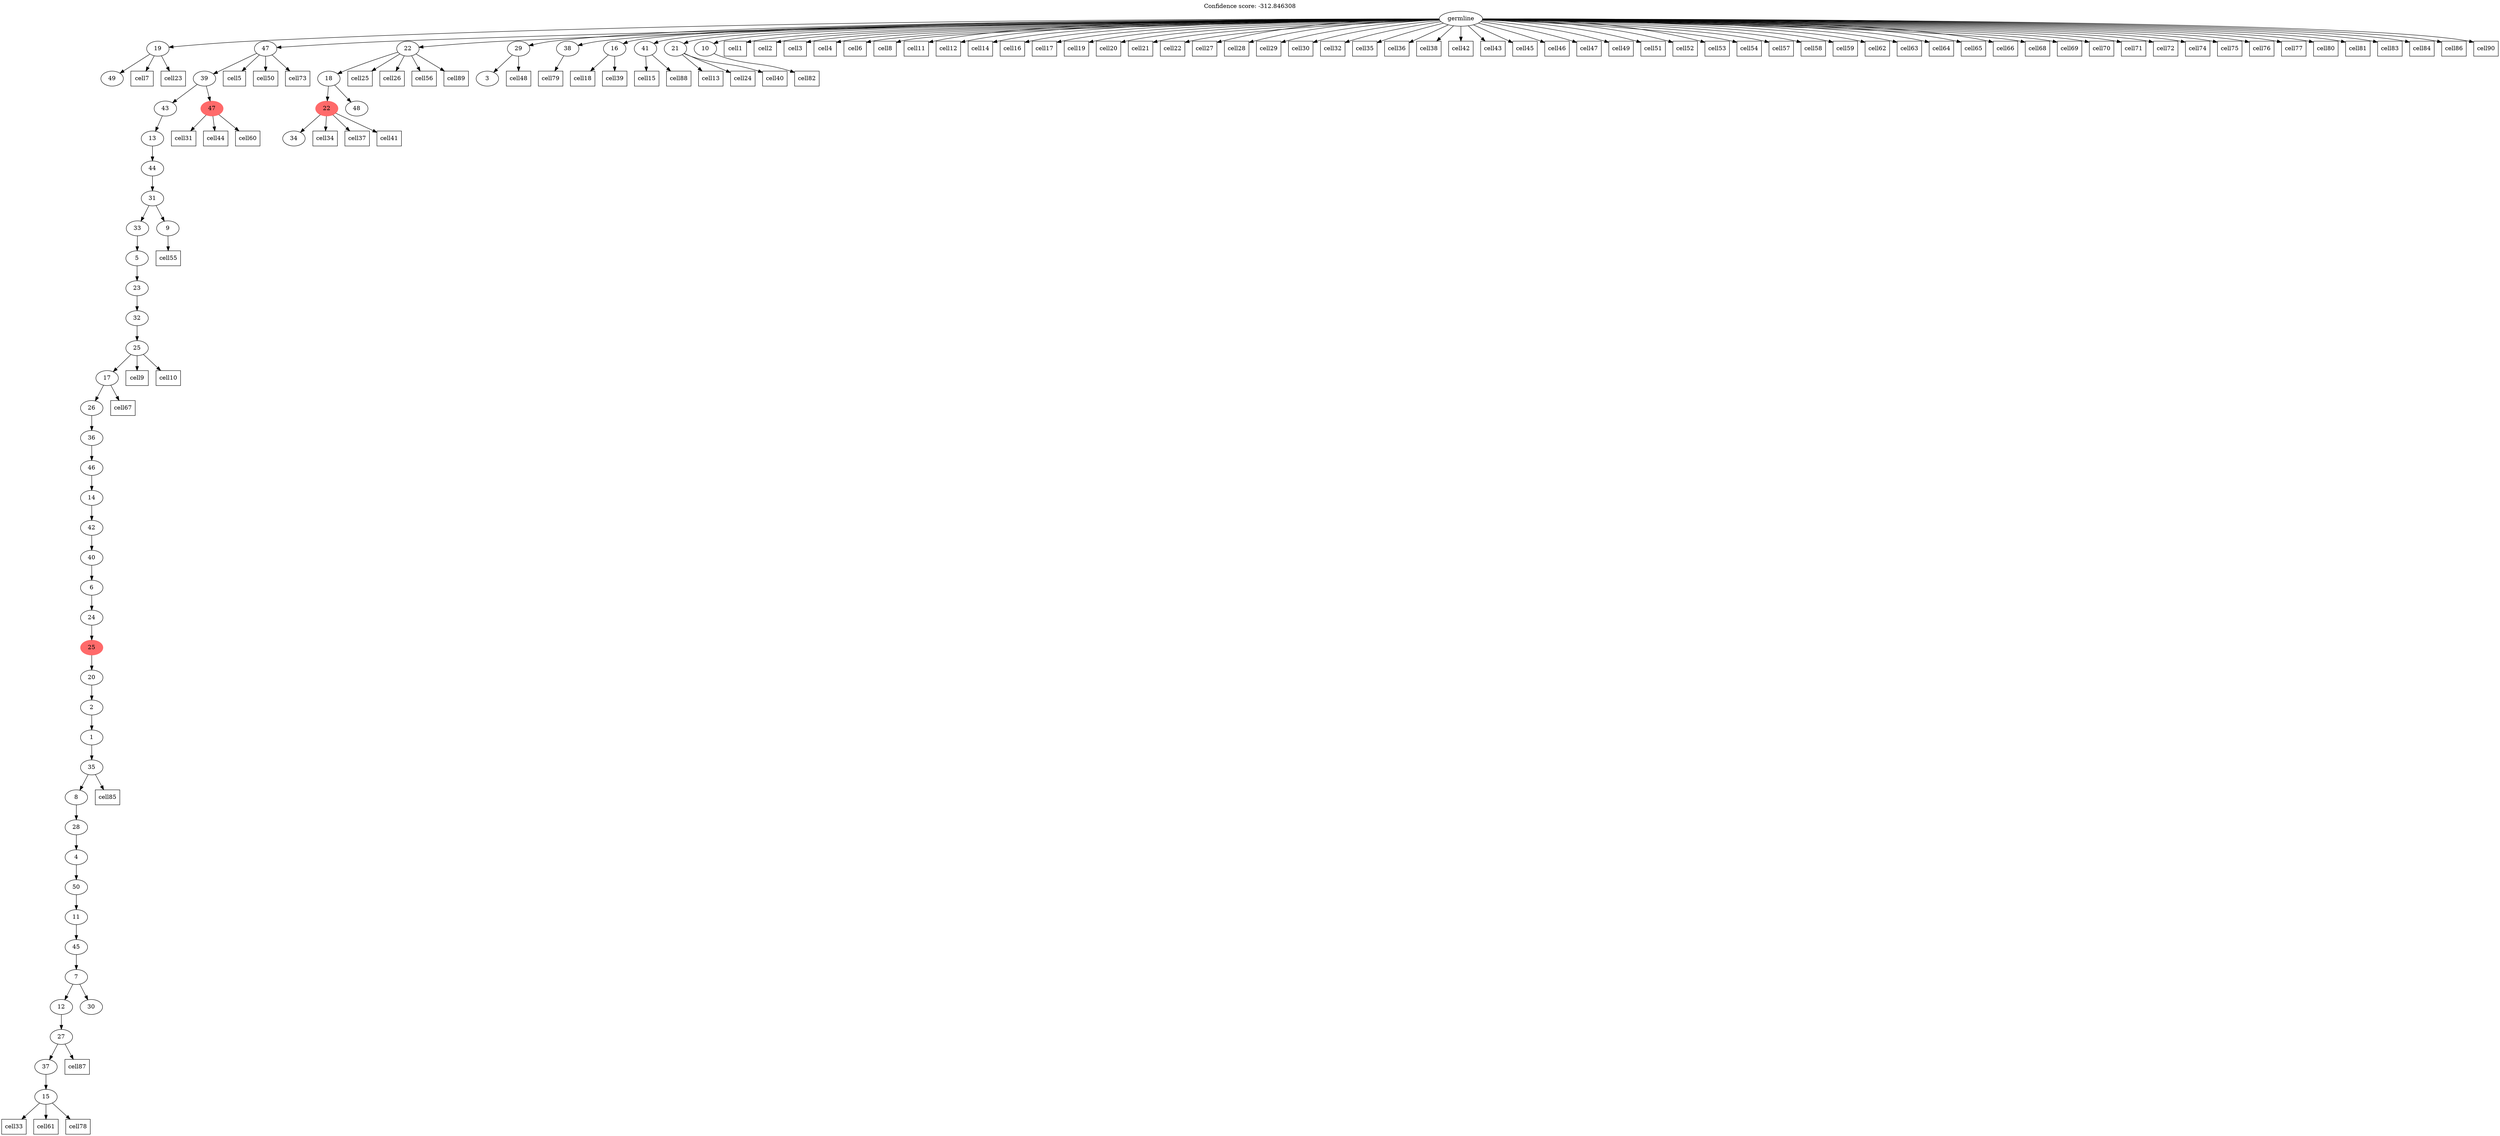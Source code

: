 digraph g {
	"50" -> "51";
	"51" [label="49"];
	"45" -> "46";
	"46" [label="15"];
	"44" -> "45";
	"45" [label="37"];
	"43" -> "44";
	"44" [label="27"];
	"42" -> "43";
	"43" [label="12"];
	"42" -> "47";
	"47" [label="30"];
	"41" -> "42";
	"42" [label="7"];
	"40" -> "41";
	"41" [label="45"];
	"39" -> "40";
	"40" [label="11"];
	"38" -> "39";
	"39" [label="50"];
	"37" -> "38";
	"38" [label="4"];
	"36" -> "37";
	"37" [label="28"];
	"35" -> "36";
	"36" [label="8"];
	"34" -> "35";
	"35" [label="35"];
	"33" -> "34";
	"34" [label="1"];
	"32" -> "33";
	"33" [label="2"];
	"31" -> "32";
	"32" [label="20"];
	"30" -> "31";
	"31" [color=indianred1, style=filled, label="25"];
	"29" -> "30";
	"30" [label="24"];
	"28" -> "29";
	"29" [label="6"];
	"27" -> "28";
	"28" [label="40"];
	"26" -> "27";
	"27" [label="42"];
	"25" -> "26";
	"26" [label="14"];
	"24" -> "25";
	"25" [label="46"];
	"23" -> "24";
	"24" [label="36"];
	"22" -> "23";
	"23" [label="26"];
	"21" -> "22";
	"22" [label="17"];
	"20" -> "21";
	"21" [label="25"];
	"19" -> "20";
	"20" [label="32"];
	"18" -> "19";
	"19" [label="23"];
	"17" -> "18";
	"18" [label="5"];
	"16" -> "17";
	"17" [label="33"];
	"16" -> "48";
	"48" [label="9"];
	"15" -> "16";
	"16" [label="31"];
	"14" -> "15";
	"15" [label="44"];
	"13" -> "14";
	"14" [label="13"];
	"12" -> "13";
	"13" [label="43"];
	"12" -> "49";
	"49" [color=indianred1, style=filled, label="47"];
	"11" -> "12";
	"12" [label="39"];
	"5" -> "6";
	"6" [label="34"];
	"4" -> "5";
	"5" [color=indianred1, style=filled, label="22"];
	"4" -> "7";
	"7" [label="48"];
	"3" -> "4";
	"4" [label="18"];
	"1" -> "2";
	"2" [label="3"];
	"0" -> "1";
	"1" [label="29"];
	"0" -> "3";
	"3" [label="22"];
	"0" -> "8";
	"8" [label="38"];
	"0" -> "9";
	"9" [label="16"];
	"0" -> "10";
	"10" [label="41"];
	"0" -> "11";
	"11" [label="47"];
	"0" -> "50";
	"50" [label="19"];
	"0" -> "52";
	"52" [label="21"];
	"0" -> "53";
	"53" [label="10"];
	"0" [label="germline"];
	"0" -> "cell1";
	"cell1" [shape=box];
	"0" -> "cell2";
	"cell2" [shape=box];
	"0" -> "cell3";
	"cell3" [shape=box];
	"0" -> "cell4";
	"cell4" [shape=box];
	"11" -> "cell5";
	"cell5" [shape=box];
	"0" -> "cell6";
	"cell6" [shape=box];
	"50" -> "cell7";
	"cell7" [shape=box];
	"0" -> "cell8";
	"cell8" [shape=box];
	"21" -> "cell9";
	"cell9" [shape=box];
	"21" -> "cell10";
	"cell10" [shape=box];
	"0" -> "cell11";
	"cell11" [shape=box];
	"0" -> "cell12";
	"cell12" [shape=box];
	"52" -> "cell13";
	"cell13" [shape=box];
	"0" -> "cell14";
	"cell14" [shape=box];
	"10" -> "cell15";
	"cell15" [shape=box];
	"0" -> "cell16";
	"cell16" [shape=box];
	"0" -> "cell17";
	"cell17" [shape=box];
	"9" -> "cell18";
	"cell18" [shape=box];
	"0" -> "cell19";
	"cell19" [shape=box];
	"0" -> "cell20";
	"cell20" [shape=box];
	"0" -> "cell21";
	"cell21" [shape=box];
	"0" -> "cell22";
	"cell22" [shape=box];
	"50" -> "cell23";
	"cell23" [shape=box];
	"52" -> "cell24";
	"cell24" [shape=box];
	"3" -> "cell25";
	"cell25" [shape=box];
	"3" -> "cell26";
	"cell26" [shape=box];
	"0" -> "cell27";
	"cell27" [shape=box];
	"0" -> "cell28";
	"cell28" [shape=box];
	"0" -> "cell29";
	"cell29" [shape=box];
	"0" -> "cell30";
	"cell30" [shape=box];
	"49" -> "cell31";
	"cell31" [shape=box];
	"0" -> "cell32";
	"cell32" [shape=box];
	"46" -> "cell33";
	"cell33" [shape=box];
	"5" -> "cell34";
	"cell34" [shape=box];
	"0" -> "cell35";
	"cell35" [shape=box];
	"0" -> "cell36";
	"cell36" [shape=box];
	"5" -> "cell37";
	"cell37" [shape=box];
	"0" -> "cell38";
	"cell38" [shape=box];
	"9" -> "cell39";
	"cell39" [shape=box];
	"52" -> "cell40";
	"cell40" [shape=box];
	"5" -> "cell41";
	"cell41" [shape=box];
	"0" -> "cell42";
	"cell42" [shape=box];
	"0" -> "cell43";
	"cell43" [shape=box];
	"49" -> "cell44";
	"cell44" [shape=box];
	"0" -> "cell45";
	"cell45" [shape=box];
	"0" -> "cell46";
	"cell46" [shape=box];
	"0" -> "cell47";
	"cell47" [shape=box];
	"1" -> "cell48";
	"cell48" [shape=box];
	"0" -> "cell49";
	"cell49" [shape=box];
	"11" -> "cell50";
	"cell50" [shape=box];
	"0" -> "cell51";
	"cell51" [shape=box];
	"0" -> "cell52";
	"cell52" [shape=box];
	"0" -> "cell53";
	"cell53" [shape=box];
	"0" -> "cell54";
	"cell54" [shape=box];
	"48" -> "cell55";
	"cell55" [shape=box];
	"3" -> "cell56";
	"cell56" [shape=box];
	"0" -> "cell57";
	"cell57" [shape=box];
	"0" -> "cell58";
	"cell58" [shape=box];
	"0" -> "cell59";
	"cell59" [shape=box];
	"49" -> "cell60";
	"cell60" [shape=box];
	"46" -> "cell61";
	"cell61" [shape=box];
	"0" -> "cell62";
	"cell62" [shape=box];
	"0" -> "cell63";
	"cell63" [shape=box];
	"0" -> "cell64";
	"cell64" [shape=box];
	"0" -> "cell65";
	"cell65" [shape=box];
	"0" -> "cell66";
	"cell66" [shape=box];
	"22" -> "cell67";
	"cell67" [shape=box];
	"0" -> "cell68";
	"cell68" [shape=box];
	"0" -> "cell69";
	"cell69" [shape=box];
	"0" -> "cell70";
	"cell70" [shape=box];
	"0" -> "cell71";
	"cell71" [shape=box];
	"0" -> "cell72";
	"cell72" [shape=box];
	"11" -> "cell73";
	"cell73" [shape=box];
	"0" -> "cell74";
	"cell74" [shape=box];
	"0" -> "cell75";
	"cell75" [shape=box];
	"0" -> "cell76";
	"cell76" [shape=box];
	"0" -> "cell77";
	"cell77" [shape=box];
	"46" -> "cell78";
	"cell78" [shape=box];
	"8" -> "cell79";
	"cell79" [shape=box];
	"0" -> "cell80";
	"cell80" [shape=box];
	"0" -> "cell81";
	"cell81" [shape=box];
	"53" -> "cell82";
	"cell82" [shape=box];
	"0" -> "cell83";
	"cell83" [shape=box];
	"0" -> "cell84";
	"cell84" [shape=box];
	"35" -> "cell85";
	"cell85" [shape=box];
	"0" -> "cell86";
	"cell86" [shape=box];
	"44" -> "cell87";
	"cell87" [shape=box];
	"10" -> "cell88";
	"cell88" [shape=box];
	"3" -> "cell89";
	"cell89" [shape=box];
	"0" -> "cell90";
	"cell90" [shape=box];
	labelloc="t";
	label="Confidence score: -312.846308";
}
